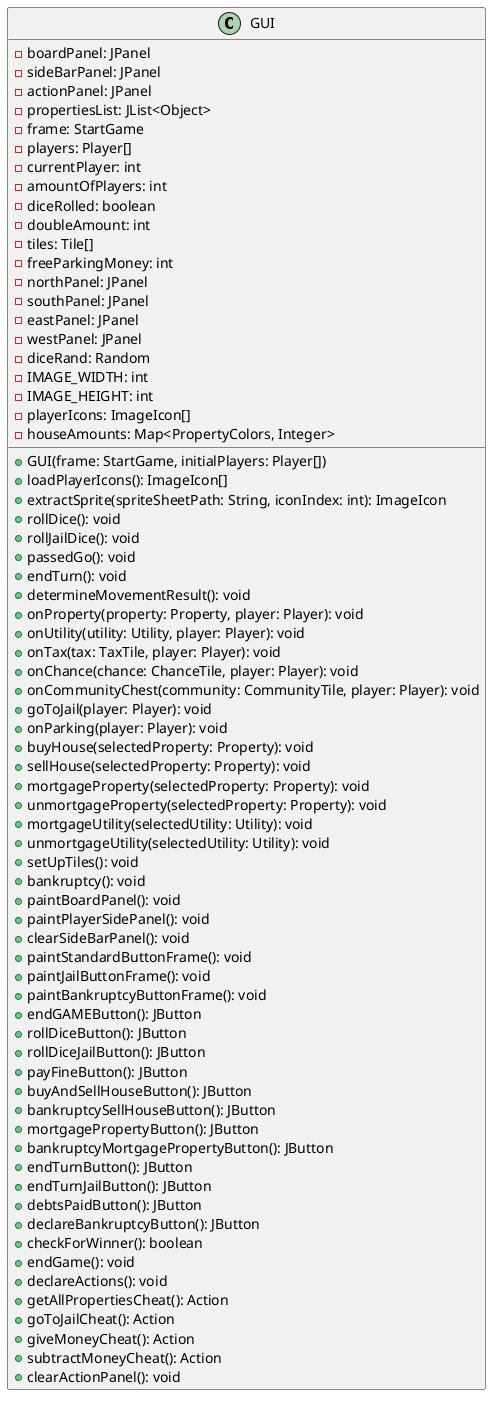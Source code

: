 @startuml
class GUI {
    - boardPanel: JPanel
    - sideBarPanel: JPanel
    - actionPanel: JPanel
    - propertiesList: JList<Object>
    - frame: StartGame
    - players: Player[]
    - currentPlayer: int
    - amountOfPlayers: int
    - diceRolled: boolean
    - doubleAmount: int
    - tiles: Tile[]
    - freeParkingMoney: int
    - northPanel: JPanel
    - southPanel: JPanel
    - eastPanel: JPanel
    - westPanel: JPanel
    - diceRand: Random
    - IMAGE_WIDTH: int
    - IMAGE_HEIGHT: int
    - playerIcons: ImageIcon[]
    - houseAmounts: Map<PropertyColors, Integer>

    + GUI(frame: StartGame, initialPlayers: Player[])
    + loadPlayerIcons(): ImageIcon[]
    + extractSprite(spriteSheetPath: String, iconIndex: int): ImageIcon
    + rollDice(): void
    + rollJailDice(): void
    + passedGo(): void
    + endTurn(): void
    + determineMovementResult(): void
    + onProperty(property: Property, player: Player): void
    + onUtility(utility: Utility, player: Player): void
    + onTax(tax: TaxTile, player: Player): void
    + onChance(chance: ChanceTile, player: Player): void
    + onCommunityChest(community: CommunityTile, player: Player): void
    + goToJail(player: Player): void
    + onParking(player: Player): void
    + buyHouse(selectedProperty: Property): void
    + sellHouse(selectedProperty: Property): void
    + mortgageProperty(selectedProperty: Property): void
    + unmortgageProperty(selectedProperty: Property): void
    + mortgageUtility(selectedUtility: Utility): void
    + unmortgageUtility(selectedUtility: Utility): void
    + setUpTiles(): void
    + bankruptcy(): void
    + paintBoardPanel(): void
    + paintPlayerSidePanel(): void
    + clearSideBarPanel(): void
    + paintStandardButtonFrame(): void
    + paintJailButtonFrame(): void
    + paintBankruptcyButtonFrame(): void
    + endGAMEButton(): JButton
    + rollDiceButton(): JButton
    + rollDiceJailButton(): JButton
    + payFineButton(): JButton
    + buyAndSellHouseButton(): JButton
    + bankruptcySellHouseButton(): JButton
    + mortgagePropertyButton(): JButton
    + bankruptcyMortgagePropertyButton(): JButton
    + endTurnButton(): JButton
    + endTurnJailButton(): JButton
    + debtsPaidButton(): JButton
    + declareBankruptcyButton(): JButton
    + checkForWinner(): boolean
    + endGame(): void
    + declareActions(): void
    + getAllPropertiesCheat(): Action
    + goToJailCheat(): Action
    + giveMoneyCheat(): Action
    + subtractMoneyCheat(): Action
    + clearActionPanel(): void
}
@enduml